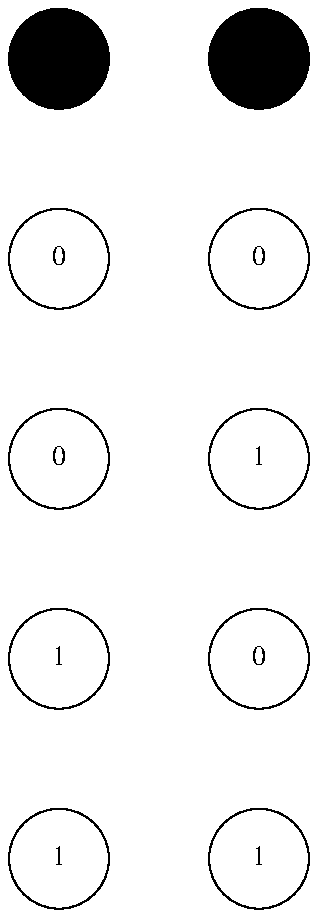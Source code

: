.PS
down

L1: circle "0" shaded "gray"
move
L2: circle "0"
move
L3: circle "0"
move
L4: circle "1"
move
L5: circle "1"

move to L1.n
move right
move
down

F1: circle "0" shaded "gray"
move
F2: circle "0"
move
F3: circle "1"
move
F4: circle "0"
move
F5: circle "1"

.PE
